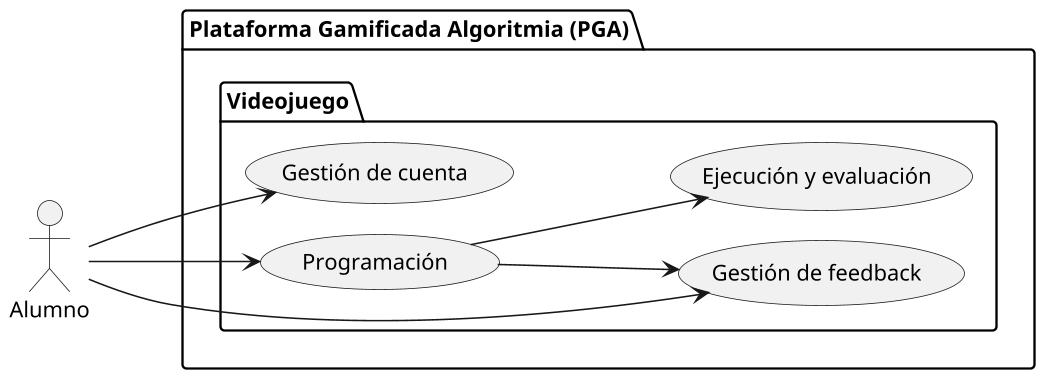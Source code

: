 @startuml DCU_VideojuegoAltoNivel
left to right direction

skinparam dpi 150
skinparam usecasePadding 25
skinparam actorPadding 80
skinparam packagePadding 50
skinparam wrapWidth 200

skinparam nodesep 20
skinparam ranksep 100

actor Alumno


package "Plataforma Gamificada Algoritmia (PGA)"{
    package "Videojuego"{
        usecase "Gestión de cuenta" as GestionCuenta
        usecase "Programación" as Programacion
        usecase "Ejecución y evaluación" as EjecucionEvaluacion
        usecase "Gestión de feedback" as GestionFeedback
    }
}

Alumno --> GestionCuenta
Alumno --> Programacion
Programacion --> EjecucionEvaluacion
Programacion --> GestionFeedback
Alumno --> GestionFeedback

' Nota: El alumno no accede directamente a Ejecución y evaluación, ya que este subsistema es invocado por Programación durante el proceso de resolución.


@enduml